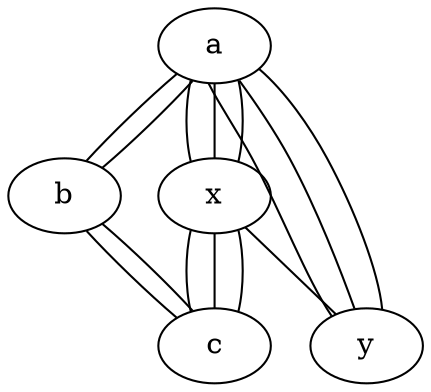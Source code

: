 graph test32769 {
       a -- b -- c;
       a -- {x y};
       x -- c [w=10.1];
       a -- b -- c;
       a -- {x y};
       x -- c [w=10.0];
       a -- {x y};
       x -- c [w=19154756.0];
       x -- y [w=5.0,len=3];
}

